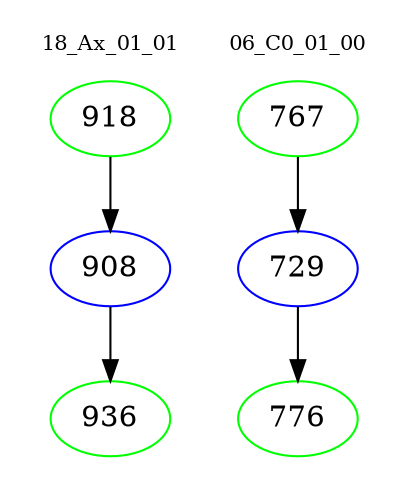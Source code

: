 digraph{
subgraph cluster_0 {
color = white
label = "18_Ax_01_01";
fontsize=10;
T0_918 [label="918", color="green"]
T0_918 -> T0_908 [color="black"]
T0_908 [label="908", color="blue"]
T0_908 -> T0_936 [color="black"]
T0_936 [label="936", color="green"]
}
subgraph cluster_1 {
color = white
label = "06_C0_01_00";
fontsize=10;
T1_767 [label="767", color="green"]
T1_767 -> T1_729 [color="black"]
T1_729 [label="729", color="blue"]
T1_729 -> T1_776 [color="black"]
T1_776 [label="776", color="green"]
}
}
